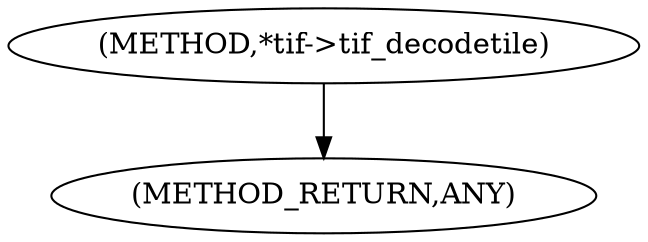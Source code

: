 digraph "*tif-&gt;tif_decodetile" {  
"100771" [label = <(METHOD,*tif-&gt;tif_decodetile)> ]
"100776" [label = <(METHOD_RETURN,ANY)> ]
  "100771" -> "100776" 
}
